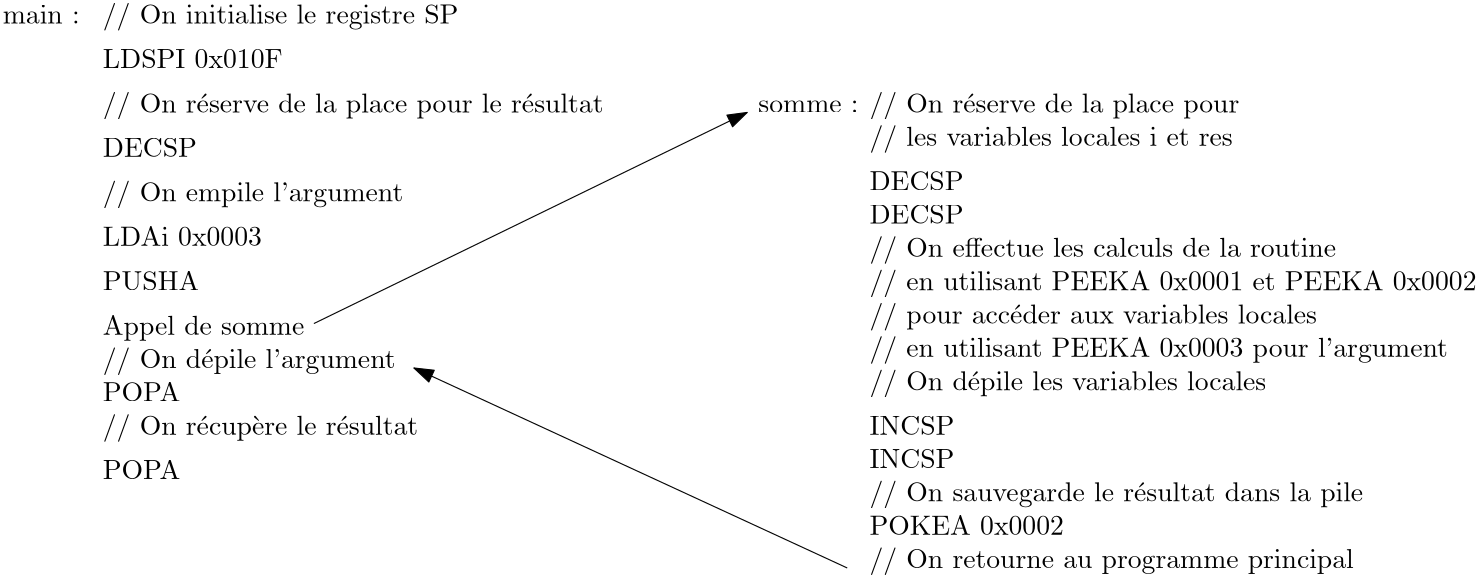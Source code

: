 <?xml version="1.0"?>
<!DOCTYPE ipe SYSTEM "ipe.dtd">
<ipe version="70107" creator="Ipe 7.1.8">
<info created="D:20150826153122" modified="D:20160905085228"/>
<ipestyle name="basic">
<symbol name="arrow/arc(spx)">
<path stroke="sym-stroke" fill="sym-stroke" pen="sym-pen">
0 0 m
-1 0.333 l
-1 -0.333 l
h
</path>
</symbol>
<symbol name="arrow/farc(spx)">
<path stroke="sym-stroke" fill="white" pen="sym-pen">
0 0 m
-1 0.333 l
-1 -0.333 l
h
</path>
</symbol>
<symbol name="arrow/ptarc(spx)">
<path stroke="sym-stroke" fill="sym-stroke" pen="sym-pen">
0 0 m
-1 0.333 l
-0.8 0 l
-1 -0.333 l
h
</path>
</symbol>
<symbol name="arrow/fptarc(spx)">
<path stroke="sym-stroke" fill="white" pen="sym-pen">
0 0 m
-1 0.333 l
-0.8 0 l
-1 -0.333 l
h
</path>
</symbol>
<symbol name="mark/circle(sx)" transformations="translations">
<path fill="sym-stroke">
0.6 0 0 0.6 0 0 e
0.4 0 0 0.4 0 0 e
</path>
</symbol>
<symbol name="mark/disk(sx)" transformations="translations">
<path fill="sym-stroke">
0.6 0 0 0.6 0 0 e
</path>
</symbol>
<symbol name="mark/fdisk(sfx)" transformations="translations">
<group>
<path fill="sym-fill">
0.5 0 0 0.5 0 0 e
</path>
<path fill="sym-stroke" fillrule="eofill">
0.6 0 0 0.6 0 0 e
0.4 0 0 0.4 0 0 e
</path>
</group>
</symbol>
<symbol name="mark/box(sx)" transformations="translations">
<path fill="sym-stroke" fillrule="eofill">
-0.6 -0.6 m
0.6 -0.6 l
0.6 0.6 l
-0.6 0.6 l
h
-0.4 -0.4 m
0.4 -0.4 l
0.4 0.4 l
-0.4 0.4 l
h
</path>
</symbol>
<symbol name="mark/square(sx)" transformations="translations">
<path fill="sym-stroke">
-0.6 -0.6 m
0.6 -0.6 l
0.6 0.6 l
-0.6 0.6 l
h
</path>
</symbol>
<symbol name="mark/fsquare(sfx)" transformations="translations">
<group>
<path fill="sym-fill">
-0.5 -0.5 m
0.5 -0.5 l
0.5 0.5 l
-0.5 0.5 l
h
</path>
<path fill="sym-stroke" fillrule="eofill">
-0.6 -0.6 m
0.6 -0.6 l
0.6 0.6 l
-0.6 0.6 l
h
-0.4 -0.4 m
0.4 -0.4 l
0.4 0.4 l
-0.4 0.4 l
h
</path>
</group>
</symbol>
<symbol name="mark/cross(sx)" transformations="translations">
<group>
<path fill="sym-stroke">
-0.43 -0.57 m
0.57 0.43 l
0.43 0.57 l
-0.57 -0.43 l
h
</path>
<path fill="sym-stroke">
-0.43 0.57 m
0.57 -0.43 l
0.43 -0.57 l
-0.57 0.43 l
h
</path>
</group>
</symbol>
<symbol name="arrow/fnormal(spx)">
<path stroke="sym-stroke" fill="white" pen="sym-pen">
0 0 m
-1 0.333 l
-1 -0.333 l
h
</path>
</symbol>
<symbol name="arrow/pointed(spx)">
<path stroke="sym-stroke" fill="sym-stroke" pen="sym-pen">
0 0 m
-1 0.333 l
-0.8 0 l
-1 -0.333 l
h
</path>
</symbol>
<symbol name="arrow/fpointed(spx)">
<path stroke="sym-stroke" fill="white" pen="sym-pen">
0 0 m
-1 0.333 l
-0.8 0 l
-1 -0.333 l
h
</path>
</symbol>
<symbol name="arrow/linear(spx)">
<path stroke="sym-stroke" pen="sym-pen">
-1 0.333 m
0 0 l
-1 -0.333 l
</path>
</symbol>
<symbol name="arrow/fdouble(spx)">
<path stroke="sym-stroke" fill="white" pen="sym-pen">
0 0 m
-1 0.333 l
-1 -0.333 l
h
-1 0 m
-2 0.333 l
-2 -0.333 l
h
</path>
</symbol>
<symbol name="arrow/double(spx)">
<path stroke="sym-stroke" fill="sym-stroke" pen="sym-pen">
0 0 m
-1 0.333 l
-1 -0.333 l
h
-1 0 m
-2 0.333 l
-2 -0.333 l
h
</path>
</symbol>
<pen name="heavier" value="0.8"/>
<pen name="fat" value="1.2"/>
<pen name="ultrafat" value="2"/>
<symbolsize name="large" value="5"/>
<symbolsize name="small" value="2"/>
<symbolsize name="tiny" value="1.1"/>
<arrowsize name="large" value="10"/>
<arrowsize name="small" value="5"/>
<arrowsize name="tiny" value="3"/>
<color name="red" value="1 0 0"/>
<color name="green" value="0 1 0"/>
<color name="blue" value="0 0 1"/>
<color name="yellow" value="1 1 0"/>
<color name="orange" value="1 0.647 0"/>
<color name="gold" value="1 0.843 0"/>
<color name="purple" value="0.627 0.125 0.941"/>
<color name="gray" value="0.745"/>
<color name="brown" value="0.647 0.165 0.165"/>
<color name="navy" value="0 0 0.502"/>
<color name="pink" value="1 0.753 0.796"/>
<color name="seagreen" value="0.18 0.545 0.341"/>
<color name="turquoise" value="0.251 0.878 0.816"/>
<color name="violet" value="0.933 0.51 0.933"/>
<color name="darkblue" value="0 0 0.545"/>
<color name="darkcyan" value="0 0.545 0.545"/>
<color name="darkgray" value="0.663"/>
<color name="darkgreen" value="0 0.392 0"/>
<color name="darkmagenta" value="0.545 0 0.545"/>
<color name="darkorange" value="1 0.549 0"/>
<color name="darkred" value="0.545 0 0"/>
<color name="lightblue" value="0.678 0.847 0.902"/>
<color name="lightcyan" value="0.878 1 1"/>
<color name="lightgray" value="0.827"/>
<color name="lightgreen" value="0.565 0.933 0.565"/>
<color name="lightyellow" value="1 1 0.878"/>
<dashstyle name="dashed" value="[4] 0"/>
<dashstyle name="dotted" value="[1 3] 0"/>
<dashstyle name="dash dotted" value="[4 2 1 2] 0"/>
<dashstyle name="dash dot dotted" value="[4 2 1 2 1 2] 0"/>
<textsize name="large" value="\large"/>
<textsize name="small" value="\small"/>
<textsize name="tiny" value="\tiny"/>
<textsize name="Large" value="\Large"/>
<textsize name="LARGE" value="\LARGE"/>
<textsize name="huge" value="\huge"/>
<textsize name="Huge" value="\Huge"/>
<textsize name="footnote" value="\footnotesize"/>
<textstyle name="center" begin="\begin{center}" end="\end{center}"/>
<textstyle name="itemize" begin="\begin{itemize}" end="\end{itemize}"/>
<textstyle name="item" begin="\begin{itemize}\item{}" end="\end{itemize}"/>
<gridsize name="4 pts" value="4"/>
<gridsize name="8 pts (~3 mm)" value="8"/>
<gridsize name="16 pts (~6 mm)" value="16"/>
<gridsize name="32 pts (~12 mm)" value="32"/>
<gridsize name="10 pts (~3.5 mm)" value="10"/>
<gridsize name="20 pts (~7 mm)" value="20"/>
<gridsize name="14 pts (~5 mm)" value="14"/>
<gridsize name="28 pts (~10 mm)" value="28"/>
<gridsize name="56 pts (~20 mm)" value="56"/>
<anglesize name="90 deg" value="90"/>
<anglesize name="60 deg" value="60"/>
<anglesize name="45 deg" value="45"/>
<anglesize name="30 deg" value="30"/>
<anglesize name="22.5 deg" value="22.5"/>
<tiling name="falling" angle="-60" step="4" width="1"/>
<tiling name="rising" angle="30" step="4" width="1"/>
</ipestyle>
<page>
<layer name="alpha"/>
<view layers="alpha" active="alpha"/>
<text layer="alpha" matrix="1 0 0 1 -56 48" transformations="translations" pos="96 752" stroke="black" type="label" width="27.674" height="6.654" depth="0" valign="baseline">main :</text>
<text matrix="1 0 0 1 -68 0" transformations="translations" pos="144 752" stroke="black" type="label" width="33.901" height="6.808" depth="0" valign="baseline">DECSP</text>
<text matrix="1 0 0 1 -132 16" transformations="translations" pos="208 752" stroke="black" type="label" width="180.379" height="7.473" depth="2.49" valign="baseline">// On r{\&apos;e}serve de la place pour le r{\&apos;e}sultat</text>
<text matrix="1 0 0 1 -68 -48" transformations="translations" pos="144 736" stroke="black" type="label" width="72.561" height="6.926" depth="1.93" valign="baseline">Appel de somme</text>
<text matrix="1 0 0 1 -68 -16" transformations="translations" pos="144 736" stroke="black" type="label" width="57.285" height="6.808" depth="0" valign="baseline">LDAi 0x0003</text>
<text matrix="1 0 0 1 -68 -32" transformations="translations" pos="144 736" stroke="black" type="label" width="34.731" height="6.808" depth="0" valign="baseline">PUSHA</text>
<text matrix="1 0 0 1 208 4" transformations="translations" pos="144 736" stroke="black" type="label" width="33.901" height="6.808" depth="0" valign="baseline">DECSP</text>
<text matrix="1 0 0 1 208 -8" transformations="translations" pos="144 736" stroke="black" type="label" width="33.901" height="6.808" depth="0" valign="baseline">DECSP</text>
<text matrix="1 0 0 1 -132 -16" transformations="translations" pos="208 752" stroke="black" type="label" width="108.233" height="7.473" depth="2.49" valign="baseline">// On empile l&apos;argument</text>
<text matrix="1 0 0 1 144 16" transformations="translations" pos="208 752" stroke="black" type="label" width="133.251" height="7.473" depth="2.49" valign="baseline">// On r{\&apos;e}serve de la place pour</text>
<text matrix="1 0 0 1 -16 36" transformations="translations" pos="368 720" stroke="black" type="label" width="130.898" height="7.473" depth="2.49" valign="baseline">// les variables locales i et res</text>
<text matrix="1 0 0 1 -16 -4" transformations="translations" pos="368 720" stroke="black" type="label" width="168.12" height="7.473" depth="2.49" valign="baseline">// On effectue les calculs de la routine</text>
<text matrix="1 0 0 1 -16 -16" transformations="translations" pos="368 720" stroke="black" type="label" width="218.68" height="7.473" depth="2.49" valign="baseline">// en utilisant PEEKA 0x0001 et PEEKA 0x0002</text>
<text matrix="1 0 0 1 -16 -28" transformations="translations" pos="368 720" stroke="black" type="label" width="156.829" height="7.473" depth="2.49" valign="baseline">// pour accéder aux variables locales</text>
<text matrix="1 0 0 1 -16 -52" transformations="translations" pos="368 720" stroke="black" type="label" width="142.992" height="7.473" depth="2.49" valign="baseline">// On d{\&apos;e}pile les variables locales</text>
<text matrix="1 0 0 1 208 -84" transformations="translations" pos="144 736" stroke="black" type="label" width="30.58" height="6.808" depth="0" valign="baseline">INCSP</text>
<text matrix="1 0 0 1 208 -96" transformations="translations" pos="144 736" stroke="black" type="label" width="30.58" height="6.808" depth="0" valign="baseline">INCSP</text>
<text matrix="1 0 0 1 -16 -92" transformations="translations" pos="368 720" stroke="black" type="label" width="177.889" height="7.473" depth="2.49" valign="baseline">// On sauvegarde le r{\&apos;e}sultat dans la pile</text>
<text matrix="1 0 0 1 -16 -104" transformations="translations" pos="368 720" stroke="black" type="label" width="70.015" height="6.808" depth="0" valign="baseline">POKEA 0x0002</text>
<text matrix="1 0 0 1 -68 -72" transformations="translations" pos="144 736" stroke="black" type="label" width="27.951" height="6.808" depth="0" valign="baseline">POPA</text>
<text matrix="1 0 0 1 -132 -76" transformations="translations" pos="208 752" stroke="black" type="label" width="105.466" height="7.473" depth="2.49" valign="baseline">// On d{\&apos;e}pile l&apos;argument</text>
<text matrix="1 0 0 1 -132 -100" transformations="translations" pos="208 752" stroke="black" type="label" width="113.602" height="7.473" depth="2.49" valign="baseline">// On r{\&apos;e}cup{\`e}re le r{\&apos;e}sultat</text>
<text matrix="1 0 0 1 -68 -100" transformations="translations" pos="144 736" stroke="black" type="label" width="27.951" height="6.808" depth="0" valign="baseline">POPA</text>
<text matrix="1 0 0 1 216 16" transformations="translations" pos="96 752" stroke="black" type="label" width="36.032" height="4.289" depth="0" valign="baseline">somme :</text>
<path stroke="black" arrow="normal/normal">
152 692 m
308 768 l
</path>
<text matrix="1 0 0 1 0 -8" transformations="translations" pos="352 612" stroke="black" type="label" width="174.485" height="7.473" depth="2.49" valign="baseline">// On retourne au programme principal</text>
<path stroke="black" arrow="normal/normal">
344 604 m
188 676 l
</path>
<text matrix="1 0 0 1 -16 -40" transformations="translations" pos="368 720" stroke="black" type="label" width="208.358" height="7.473" depth="2.49" valign="baseline">// en utilisant PEEKA 0x0003 pour l&apos;argument</text>
<text matrix="1 0 0 1 -68 32" transformations="translations" pos="144 752" stroke="black" type="label" width="64.757" height="6.808" depth="0" valign="baseline">LDSPI 0x010F</text>
<text matrix="1 0 0 1 -132 48" transformations="translations" pos="208 752" stroke="black" type="label" width="128.159" height="7.473" depth="2.49" valign="baseline">// On initialise le registre SP</text>
</page>
</ipe>
